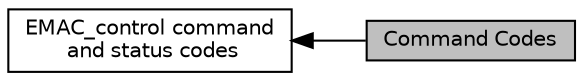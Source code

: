 digraph "Command Codes"
{
  edge [fontname="Helvetica",fontsize="10",labelfontname="Helvetica",labelfontsize="10"];
  node [fontname="Helvetica",fontsize="10",shape=record];
  rankdir=LR;
  Node1 [label="EMAC_control command\l and status codes",height=0.2,width=0.4,color="black", fillcolor="white", style="filled",URL="$group___e_m_a_c___c_o_n_t_r_o_l.html"];
  Node0 [label="Command Codes",height=0.2,width=0.4,color="black", fillcolor="grey75", style="filled", fontcolor="black"];
  Node1->Node0 [shape=plaintext, dir="back", style="solid"];
}
